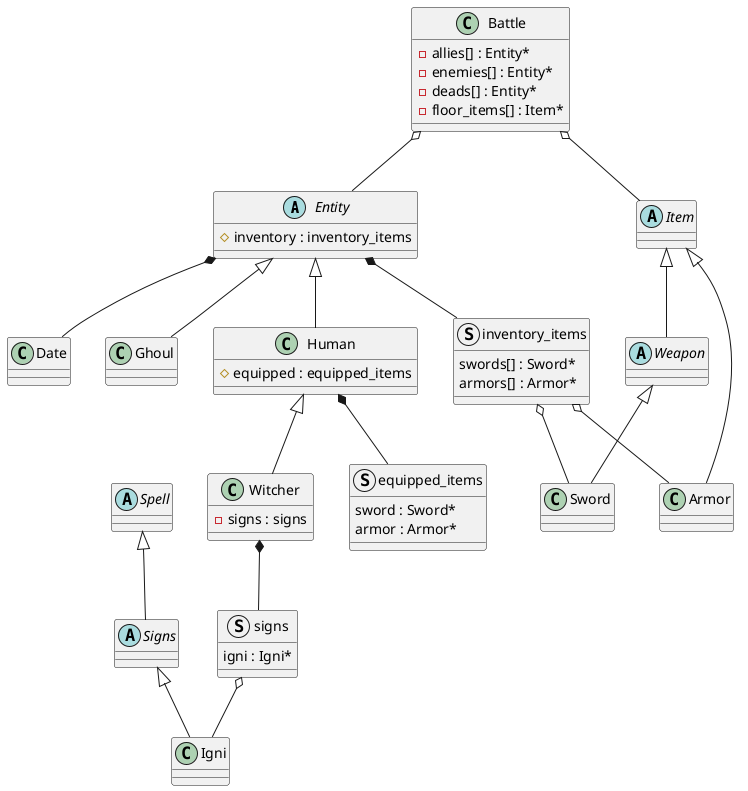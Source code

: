 @@startuml

abstract class Entity {
    # inventory : inventory_items
}

class Human {
    # equipped : equipped_items
}

class Witcher {
    - signs : signs 
}

class Ghoul {

}

abstract class Item {

}

abstract class Weapon {

}

class Sword {

}

class Armor {

}

abstract class Spell {

}

abstract class Signs {

}

class Igni {

}

class Battle {
    - allies[] : Entity*
    - enemies[] : Entity*
    - deads[] : Entity*
    - floor_items[] : Item*
}

struct inventory_items {
    swords[] : Sword*
    armors[] : Armor*
}

struct equipped_items {
    sword : Sword*
    armor : Armor*
}

struct signs {
    igni : Igni*
}

class Date {

}

Entity <|-- Human
Entity <|-- Ghoul
Human <|-- Witcher

Item <|-- Weapon
Item <|-- Armor
Weapon <|-- Sword

Spell <|-- Signs
Signs <|-- Igni

Entity *-- Date
Entity *-- inventory_items

Human *-- equipped_items

Witcher *-- signs

signs o-- Igni

inventory_items o-- Sword
inventory_items o-- Armor

Battle o-- Entity
Battle o-- Item

@@enduml